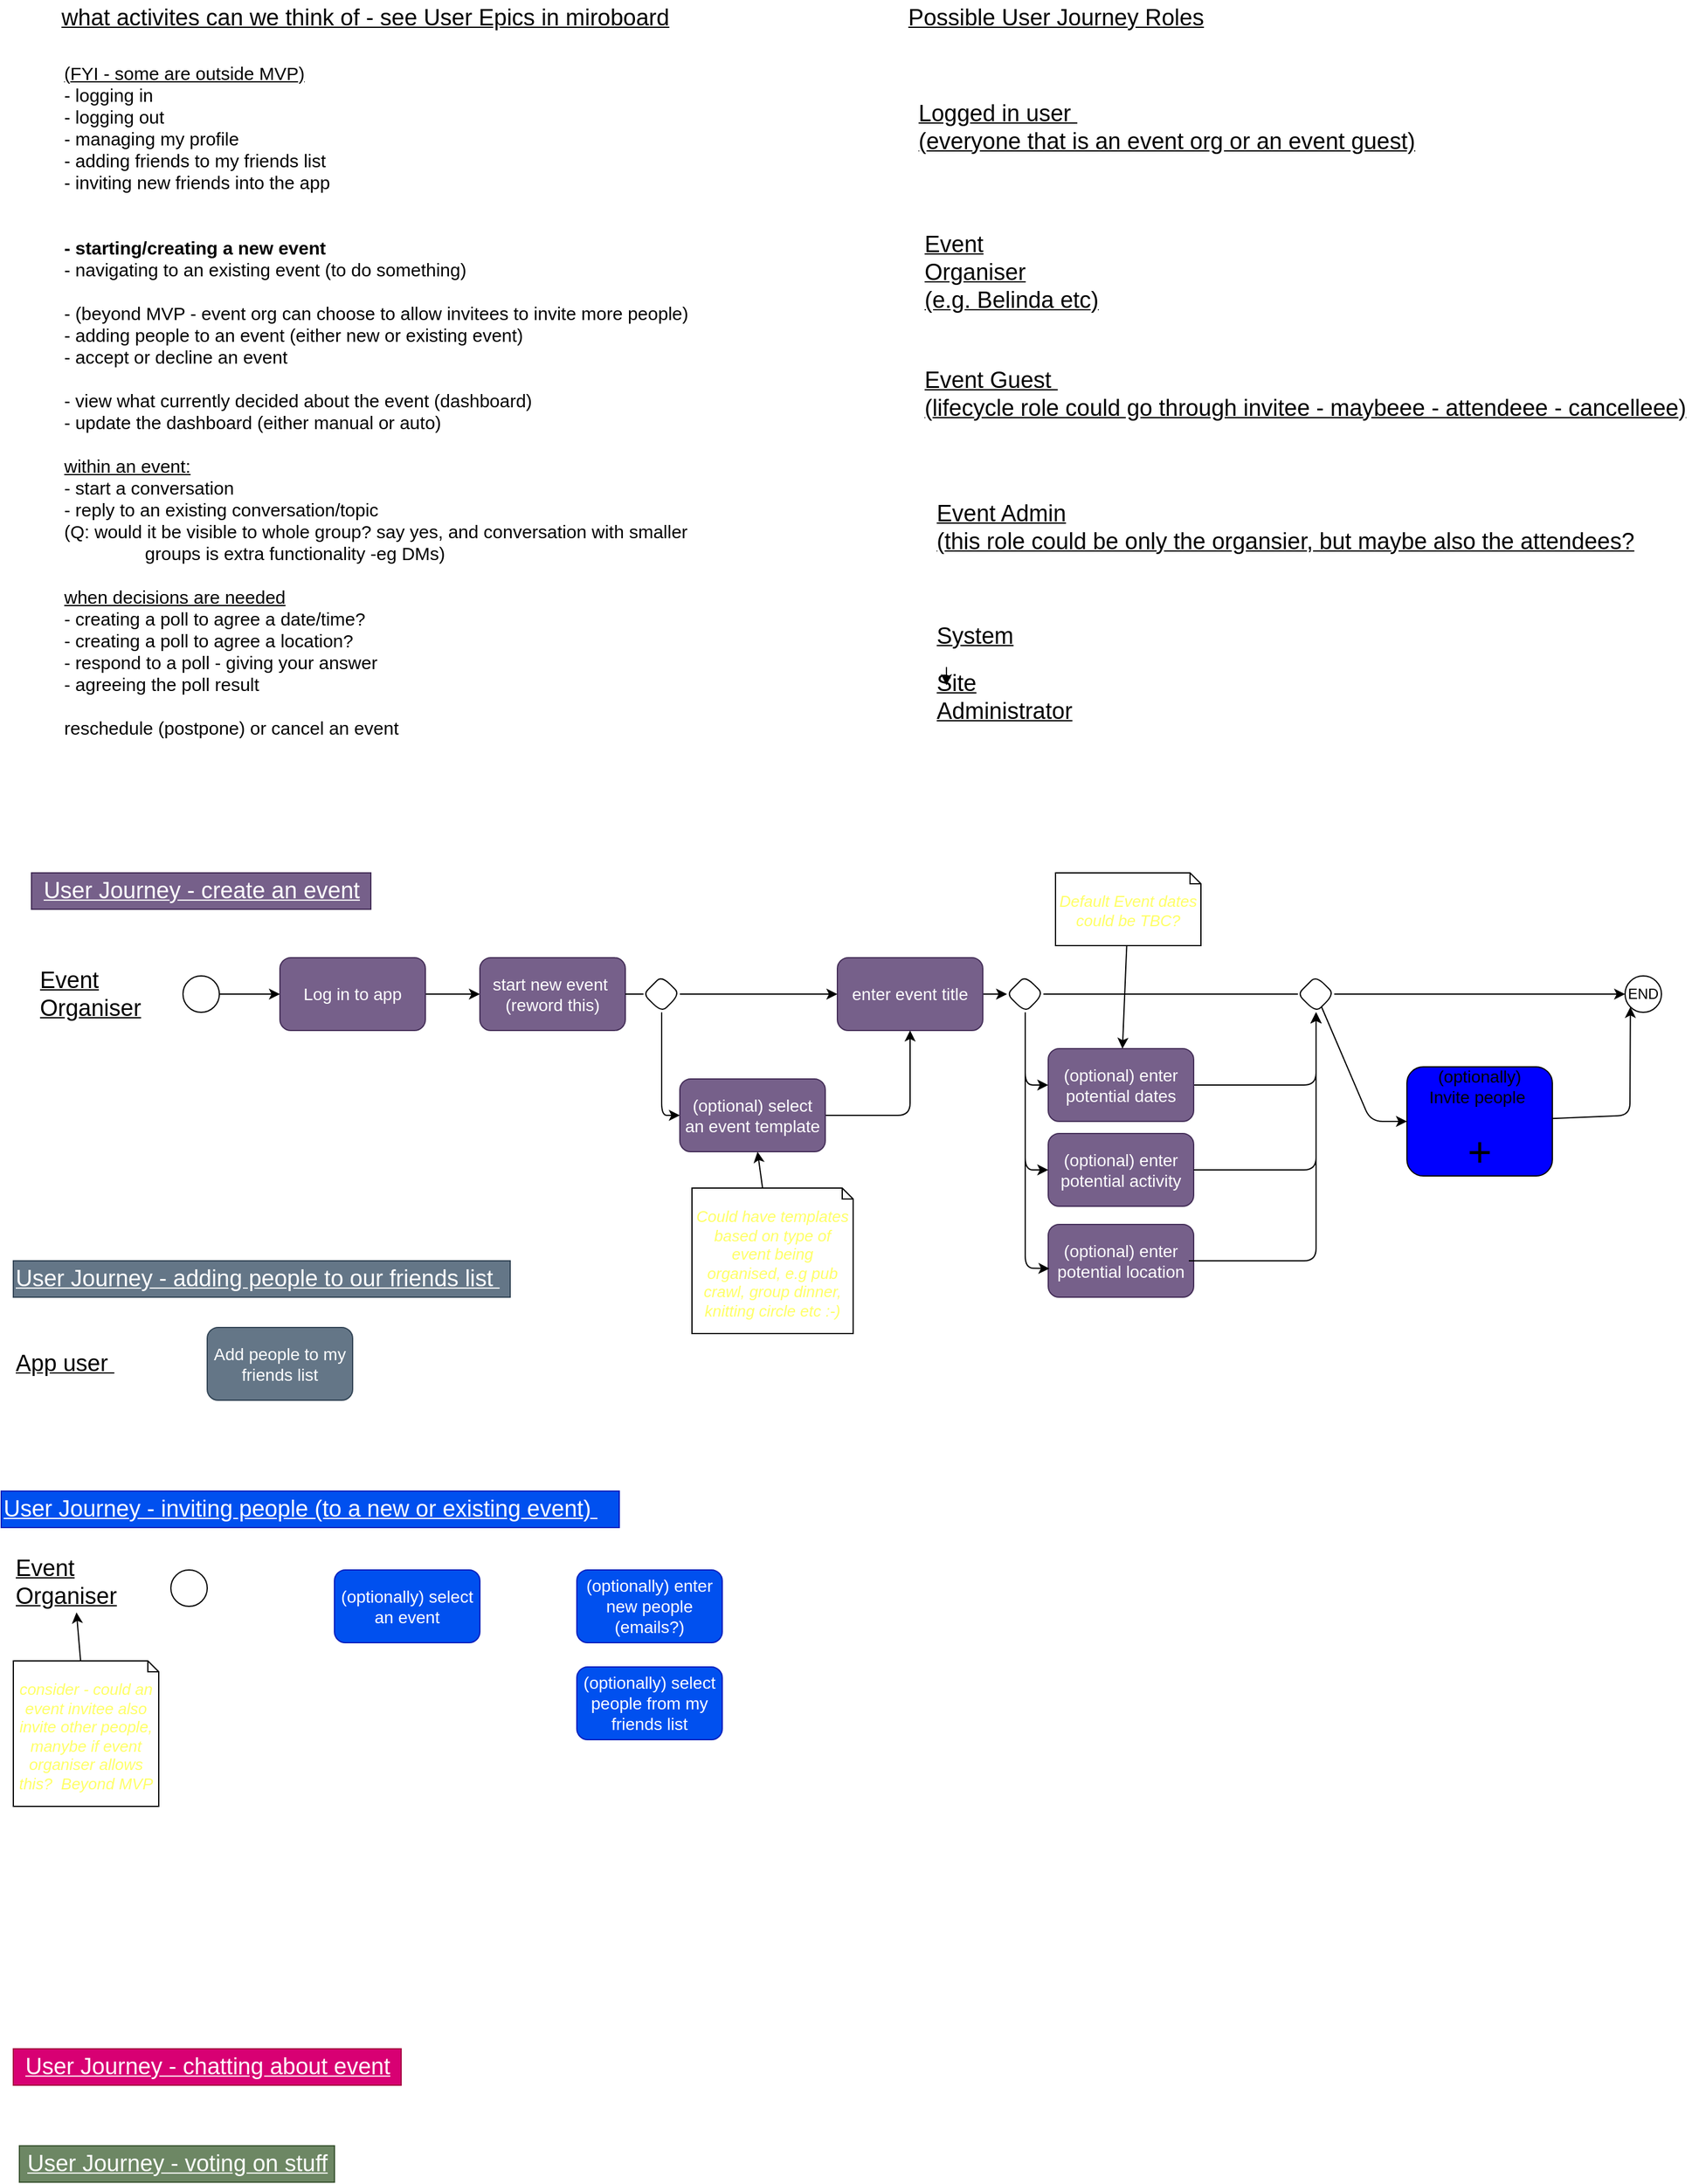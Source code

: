 <mxfile>
    <diagram id="yxrgfrVKO03SnxysbyA-" name="Page-1">
        <mxGraphModel dx="1216" dy="2043" grid="1" gridSize="10" guides="1" tooltips="1" connect="1" arrows="1" fold="1" page="1" pageScale="1" pageWidth="1654" pageHeight="1169" math="0" shadow="0">
            <root>
                <mxCell id="0"/>
                <mxCell id="1" parent="0"/>
                <mxCell id="26" style="edgeStyle=none;html=1;fontSize=14;fontColor=#FFFF66;" edge="1" parent="1" source="2" target="16">
                    <mxGeometry relative="1" as="geometry"/>
                </mxCell>
                <mxCell id="2" value="Log in to app" style="whiteSpace=wrap;html=1;rounded=1;fontSize=14;fillColor=#76608a;fontColor=#ffffff;strokeColor=#432D57;" vertex="1" parent="1">
                    <mxGeometry x="230" y="80" width="120" height="60" as="geometry"/>
                </mxCell>
                <mxCell id="25" style="edgeStyle=none;html=1;fontSize=14;fontColor=#FFFF66;" edge="1" parent="1" source="3" target="2">
                    <mxGeometry relative="1" as="geometry"/>
                </mxCell>
                <mxCell id="3" value="" style="ellipse;whiteSpace=wrap;html=1;rounded=1;" vertex="1" parent="1">
                    <mxGeometry x="150" y="95" width="30" height="30" as="geometry"/>
                </mxCell>
                <mxCell id="8" value="User Journey - create an event" style="text;html=1;align=center;verticalAlign=middle;resizable=0;points=[];autosize=1;strokeColor=#432D57;fillColor=#76608a;fontSize=19;fontStyle=4;fontColor=#ffffff;" vertex="1" parent="1">
                    <mxGeometry x="25" y="10" width="280" height="30" as="geometry"/>
                </mxCell>
                <mxCell id="9" value="Event &lt;br&gt;Organiser &lt;br&gt;(e.g. Belinda etc)" style="text;html=1;align=left;verticalAlign=middle;resizable=0;points=[];autosize=1;strokeColor=none;fillColor=none;fontSize=19;fontStyle=4" vertex="1" parent="1">
                    <mxGeometry x="760" y="-520" width="160" height="70" as="geometry"/>
                </mxCell>
                <mxCell id="10" value="Event Guest&amp;nbsp;&lt;br&gt;(lifecycle role could go through invitee - maybeee - attendeee - cancelleee)" style="text;html=1;align=left;verticalAlign=middle;resizable=0;points=[];autosize=1;strokeColor=none;fillColor=none;fontSize=19;fontStyle=4" vertex="1" parent="1">
                    <mxGeometry x="760" y="-410" width="640" height="50" as="geometry"/>
                </mxCell>
                <mxCell id="11" value="System" style="text;html=1;align=left;verticalAlign=middle;resizable=0;points=[];autosize=1;strokeColor=none;fillColor=none;fontSize=19;fontStyle=4" vertex="1" parent="1">
                    <mxGeometry x="770" y="-200" width="80" height="30" as="geometry"/>
                </mxCell>
                <mxCell id="12" value="Site &lt;br&gt;Administrator" style="text;html=1;align=left;verticalAlign=middle;resizable=0;points=[];autosize=1;strokeColor=none;fillColor=none;fontSize=19;fontStyle=4" vertex="1" parent="1">
                    <mxGeometry x="770" y="-160" width="130" height="50" as="geometry"/>
                </mxCell>
                <mxCell id="13" value="&lt;u&gt;(FYI - some are outside MVP)&lt;br&gt;&lt;/u&gt;- logging in&lt;br&gt;- logging out&lt;br&gt;- managing my profile&lt;br&gt;- adding friends to my friends list&lt;br&gt;- inviting new friends into the app&lt;br&gt;&lt;br&gt;&lt;br&gt;&lt;b&gt;- starting/creating a new event&lt;br&gt;&lt;/b&gt;- navigating to an existing event (to do something)&lt;br&gt;&lt;br&gt;- (beyond MVP - event org can choose to allow invitees to invite more people)&lt;br&gt;- adding people to an event (either new or existing event)&lt;br&gt;- accept or decline an event&amp;nbsp;&lt;br&gt;&lt;br&gt;- view what currently decided about the event (dashboard)&lt;br&gt;- update the dashboard (either manual or auto)&lt;br&gt;&lt;u&gt;&lt;br&gt;within an event:&lt;/u&gt;&lt;br&gt;- start a conversation&lt;br&gt;- reply to an existing conversation/topic&lt;br&gt;(Q: would it be visible to whole group? say yes, and conversation with smaller&lt;br&gt;&amp;nbsp; &amp;nbsp; &amp;nbsp; &amp;nbsp; &amp;nbsp; &amp;nbsp; &amp;nbsp; &amp;nbsp; groups is extra functionality -eg DMs)&lt;br&gt;&lt;br&gt;&lt;u&gt;when decisions are needed&lt;/u&gt;&lt;br&gt;- creating a poll to agree a date/time?&lt;br&gt;- creating a poll to agree a location?&lt;br&gt;- respond to a poll - giving your answer&lt;br&gt;- agreeing the poll result&lt;br&gt;&lt;br&gt;reschedule (postpone) or cancel an event" style="text;html=1;align=left;verticalAlign=middle;resizable=0;points=[];autosize=1;strokeColor=none;fillColor=none;fontSize=15;fontStyle=0" vertex="1" parent="1">
                    <mxGeometry x="50" y="-655" width="530" height="550" as="geometry"/>
                </mxCell>
                <mxCell id="38" style="edgeStyle=none;html=1;entryX=0;entryY=0.5;entryDx=0;entryDy=0;fontSize=14;fontColor=#FFFF66;" edge="1" parent="1" source="14" target="33">
                    <mxGeometry relative="1" as="geometry"/>
                </mxCell>
                <mxCell id="14" value="enter event title" style="whiteSpace=wrap;html=1;rounded=1;fontSize=14;fillColor=#76608a;fontColor=#ffffff;strokeColor=#432D57;" vertex="1" parent="1">
                    <mxGeometry x="690" y="80" width="120" height="60" as="geometry"/>
                </mxCell>
                <mxCell id="28" style="edgeStyle=none;html=1;entryX=0.5;entryY=1;entryDx=0;entryDy=0;fontSize=14;fontColor=#FFFF66;" edge="1" parent="1" source="15" target="14">
                    <mxGeometry relative="1" as="geometry">
                        <Array as="points">
                            <mxPoint x="750" y="210"/>
                        </Array>
                    </mxGeometry>
                </mxCell>
                <mxCell id="15" value="(optional) select an event template" style="whiteSpace=wrap;html=1;rounded=1;fontSize=14;fillColor=#76608a;fontColor=#ffffff;strokeColor=#432D57;" vertex="1" parent="1">
                    <mxGeometry x="560" y="180" width="120" height="60" as="geometry"/>
                </mxCell>
                <mxCell id="27" style="edgeStyle=none;html=1;fontSize=14;fontColor=#FFFF66;exitX=0.5;exitY=1;exitDx=0;exitDy=0;" edge="1" parent="1" source="4" target="15">
                    <mxGeometry relative="1" as="geometry">
                        <Array as="points">
                            <mxPoint x="545" y="210"/>
                        </Array>
                    </mxGeometry>
                </mxCell>
                <mxCell id="29" style="edgeStyle=none;html=1;fontSize=14;fontColor=#FFFF66;startArrow=none;" edge="1" parent="1" source="4" target="14">
                    <mxGeometry relative="1" as="geometry"/>
                </mxCell>
                <mxCell id="16" value="start new event&amp;nbsp; (reword this)" style="whiteSpace=wrap;html=1;rounded=1;fontSize=14;fillColor=#76608a;fontColor=#ffffff;strokeColor=#432D57;" vertex="1" parent="1">
                    <mxGeometry x="395" y="80" width="120" height="60" as="geometry"/>
                </mxCell>
                <mxCell id="35" style="edgeStyle=none;html=1;entryX=0.5;entryY=1;entryDx=0;entryDy=0;fontSize=14;fontColor=#FFFF66;" edge="1" parent="1" source="17">
                    <mxGeometry relative="1" as="geometry">
                        <mxPoint x="1085" y="125" as="targetPoint"/>
                        <Array as="points">
                            <mxPoint x="1085" y="185"/>
                        </Array>
                    </mxGeometry>
                </mxCell>
                <mxCell id="17" value="(optional) enter potential dates" style="whiteSpace=wrap;html=1;rounded=1;fontSize=14;fillColor=#76608a;fontColor=#ffffff;strokeColor=#432D57;" vertex="1" parent="1">
                    <mxGeometry x="864" y="155" width="120" height="60" as="geometry"/>
                </mxCell>
                <mxCell id="19" style="edgeStyle=none;html=1;fontSize=15;fontColor=#0000FF;" edge="1" parent="1">
                    <mxGeometry relative="1" as="geometry">
                        <mxPoint x="780" y="-159.75" as="sourcePoint"/>
                        <mxPoint x="780" y="-144.75" as="targetPoint"/>
                    </mxGeometry>
                </mxCell>
                <mxCell id="72" style="edgeStyle=none;html=1;fontSize=34;fontColor=#FFFF66;" edge="1" parent="1" source="20" target="17">
                    <mxGeometry relative="1" as="geometry"/>
                </mxCell>
                <mxCell id="20" value="Default Event dates could be TBC?" style="shape=note2;boundedLbl=1;whiteSpace=wrap;html=1;size=9;verticalAlign=top;align=center;rounded=1;fontSize=13;fontColor=#FFFF66;fontStyle=2" vertex="1" parent="1">
                    <mxGeometry x="870" y="10" width="120" height="60" as="geometry"/>
                </mxCell>
                <mxCell id="21" value="(optional) enter potential activity" style="whiteSpace=wrap;html=1;rounded=1;fontSize=14;fillColor=#76608a;fontColor=#ffffff;strokeColor=#432D57;" vertex="1" parent="1">
                    <mxGeometry x="864" y="225" width="120" height="60" as="geometry"/>
                </mxCell>
                <mxCell id="22" value="(optional) enter potential location" style="whiteSpace=wrap;html=1;rounded=1;fontSize=14;fillColor=#76608a;fontColor=#ffffff;strokeColor=#432D57;" vertex="1" parent="1">
                    <mxGeometry x="864" y="300" width="120" height="60" as="geometry"/>
                </mxCell>
                <mxCell id="71" style="edgeStyle=none;html=1;fontSize=34;fontColor=#FFFF66;" edge="1" parent="1" source="23" target="15">
                    <mxGeometry relative="1" as="geometry"/>
                </mxCell>
                <mxCell id="23" value="Could have templates based on type of event being organised, e.g pub crawl, group dinner, knitting circle etc :-)" style="shape=note2;boundedLbl=1;whiteSpace=wrap;html=1;size=9;verticalAlign=top;align=center;rounded=1;fontSize=13;fontColor=#FFFF66;fontStyle=2" vertex="1" parent="1">
                    <mxGeometry x="570" y="270" width="133" height="120" as="geometry"/>
                </mxCell>
                <mxCell id="4" value="" style="rhombus;whiteSpace=wrap;html=1;rounded=1;" vertex="1" parent="1">
                    <mxGeometry x="530" y="95" width="30" height="30" as="geometry"/>
                </mxCell>
                <mxCell id="31" value="" style="edgeStyle=none;html=1;fontSize=14;fontColor=#FFFF66;endArrow=none;" edge="1" parent="1" source="16" target="4">
                    <mxGeometry relative="1" as="geometry">
                        <mxPoint x="515" y="110" as="sourcePoint"/>
                        <mxPoint x="695" y="110" as="targetPoint"/>
                    </mxGeometry>
                </mxCell>
                <mxCell id="39" style="edgeStyle=none;html=1;fontSize=14;fontColor=#FFFF66;startArrow=none;" edge="1" parent="1" source="49">
                    <mxGeometry relative="1" as="geometry">
                        <mxPoint x="1070.0" y="110" as="targetPoint"/>
                    </mxGeometry>
                </mxCell>
                <mxCell id="40" style="edgeStyle=none;html=1;entryX=0;entryY=0.5;entryDx=0;entryDy=0;fontSize=14;fontColor=#FFFF66;" edge="1" parent="1" source="33" target="17">
                    <mxGeometry relative="1" as="geometry">
                        <Array as="points">
                            <mxPoint x="845" y="185"/>
                        </Array>
                    </mxGeometry>
                </mxCell>
                <mxCell id="33" value="" style="rhombus;whiteSpace=wrap;html=1;rounded=1;" vertex="1" parent="1">
                    <mxGeometry x="830" y="95" width="30" height="30" as="geometry"/>
                </mxCell>
                <mxCell id="36" style="edgeStyle=none;html=1;entryX=0.5;entryY=1;entryDx=0;entryDy=0;fontSize=14;fontColor=#FFFF66;exitX=1;exitY=0.5;exitDx=0;exitDy=0;" edge="1" parent="1" source="21">
                    <mxGeometry relative="1" as="geometry">
                        <mxPoint x="990" y="200" as="sourcePoint"/>
                        <mxPoint x="1085" y="125" as="targetPoint"/>
                        <Array as="points">
                            <mxPoint x="1085" y="255"/>
                        </Array>
                    </mxGeometry>
                </mxCell>
                <mxCell id="37" style="edgeStyle=none;html=1;entryX=0.5;entryY=1;entryDx=0;entryDy=0;fontSize=14;fontColor=#FFFF66;exitX=1;exitY=0.5;exitDx=0;exitDy=0;" edge="1" parent="1">
                    <mxGeometry relative="1" as="geometry">
                        <mxPoint x="980" y="330.0" as="sourcePoint"/>
                        <mxPoint x="1085" y="125" as="targetPoint"/>
                        <Array as="points">
                            <mxPoint x="1085" y="330"/>
                        </Array>
                    </mxGeometry>
                </mxCell>
                <mxCell id="41" value="Possible User Journey Roles" style="text;html=1;align=center;verticalAlign=middle;resizable=0;points=[];autosize=1;strokeColor=none;fillColor=none;fontSize=19;fontStyle=4" vertex="1" parent="1">
                    <mxGeometry x="740" y="-710" width="260" height="30" as="geometry"/>
                </mxCell>
                <mxCell id="42" value="what activites can we think of - see User Epics in miroboard" style="text;html=1;align=center;verticalAlign=middle;resizable=0;points=[];autosize=1;strokeColor=none;fillColor=none;fontSize=19;fontStyle=4" vertex="1" parent="1">
                    <mxGeometry x="40" y="-710" width="520" height="30" as="geometry"/>
                </mxCell>
                <mxCell id="43" value="Event &lt;br&gt;Organiser" style="text;html=1;align=left;verticalAlign=middle;resizable=0;points=[];autosize=1;strokeColor=none;fillColor=none;fontSize=19;fontStyle=4" vertex="1" parent="1">
                    <mxGeometry x="30" y="85" width="100" height="50" as="geometry"/>
                </mxCell>
                <mxCell id="44" style="edgeStyle=none;html=1;entryX=0;entryY=0.5;entryDx=0;entryDy=0;fontSize=14;fontColor=#FFFF66;exitX=0.5;exitY=1;exitDx=0;exitDy=0;" edge="1" parent="1" source="33">
                    <mxGeometry relative="1" as="geometry">
                        <mxPoint x="845" y="195" as="sourcePoint"/>
                        <mxPoint x="864.0" y="255" as="targetPoint"/>
                        <Array as="points">
                            <mxPoint x="845" y="255"/>
                        </Array>
                    </mxGeometry>
                </mxCell>
                <mxCell id="45" style="edgeStyle=none;html=1;entryX=0.008;entryY=0.607;entryDx=0;entryDy=0;fontSize=14;fontColor=#FFFF66;exitX=0.5;exitY=1;exitDx=0;exitDy=0;entryPerimeter=0;" edge="1" parent="1" source="33" target="22">
                    <mxGeometry relative="1" as="geometry">
                        <mxPoint x="855" y="135" as="sourcePoint"/>
                        <mxPoint x="874.0" y="265" as="targetPoint"/>
                        <Array as="points">
                            <mxPoint x="845" y="336"/>
                        </Array>
                    </mxGeometry>
                </mxCell>
                <mxCell id="46" value="User Journey - chatting about event" style="text;html=1;align=center;verticalAlign=middle;resizable=0;points=[];autosize=1;strokeColor=#A50040;fillColor=#d80073;fontSize=19;fontStyle=4;fontColor=#ffffff;" vertex="1" parent="1">
                    <mxGeometry x="10" y="980" width="320" height="30" as="geometry"/>
                </mxCell>
                <mxCell id="47" value="User Journey - voting on stuff" style="text;html=1;align=center;verticalAlign=middle;resizable=0;points=[];autosize=1;strokeColor=#3A5431;fillColor=#6d8764;fontSize=19;fontStyle=4;fontColor=#ffffff;" vertex="1" parent="1">
                    <mxGeometry x="15" y="1060" width="260" height="30" as="geometry"/>
                </mxCell>
                <mxCell id="48" value="Event Admin &lt;br&gt;(this role could be only the organsier, but maybe also the attendees?" style="text;html=1;align=left;verticalAlign=middle;resizable=0;points=[];autosize=1;strokeColor=none;fillColor=none;fontSize=19;fontStyle=4" vertex="1" parent="1">
                    <mxGeometry x="770" y="-300" width="590" height="50" as="geometry"/>
                </mxCell>
                <mxCell id="53" style="edgeStyle=none;html=1;entryX=0;entryY=0.5;entryDx=0;entryDy=0;fontSize=34;fontColor=#FFFF66;" edge="1" parent="1" source="49" target="52">
                    <mxGeometry relative="1" as="geometry">
                        <Array as="points">
                            <mxPoint x="1130" y="215"/>
                        </Array>
                    </mxGeometry>
                </mxCell>
                <mxCell id="56" style="edgeStyle=none;html=1;entryX=0;entryY=0.5;entryDx=0;entryDy=0;fontSize=34;fontColor=#FFFF66;" edge="1" parent="1" source="49" target="54">
                    <mxGeometry relative="1" as="geometry"/>
                </mxCell>
                <mxCell id="49" value="" style="rhombus;whiteSpace=wrap;html=1;rounded=1;" vertex="1" parent="1">
                    <mxGeometry x="1070" y="95" width="30" height="30" as="geometry"/>
                </mxCell>
                <mxCell id="50" value="" style="edgeStyle=none;html=1;fontSize=14;fontColor=#FFFF66;endArrow=none;" edge="1" parent="1" source="33" target="49">
                    <mxGeometry relative="1" as="geometry">
                        <mxPoint x="860" y="110" as="sourcePoint"/>
                        <mxPoint x="1070.0" y="110" as="targetPoint"/>
                    </mxGeometry>
                </mxCell>
                <mxCell id="51" value="User Journey - inviting people (to a new or existing event)&amp;nbsp;" style="text;html=1;align=left;verticalAlign=middle;resizable=0;points=[];autosize=1;strokeColor=#001DBC;fillColor=#0050ef;fontSize=19;fontStyle=4;fontColor=#ffffff;" vertex="1" parent="1">
                    <mxGeometry y="520" width="510" height="30" as="geometry"/>
                </mxCell>
                <mxCell id="55" style="edgeStyle=none;html=1;entryX=0;entryY=1;entryDx=0;entryDy=0;fontSize=34;fontColor=#FFFF66;" edge="1" parent="1" source="52" target="54">
                    <mxGeometry relative="1" as="geometry">
                        <Array as="points">
                            <mxPoint x="1344" y="210"/>
                        </Array>
                    </mxGeometry>
                </mxCell>
                <mxCell id="52" value="(optionally) &lt;br&gt;Invite people&amp;nbsp;&lt;br&gt;&lt;br&gt;&lt;font style=&quot;font-size: 34px&quot;&gt;+&lt;/font&gt;" style="whiteSpace=wrap;html=1;rounded=1;fontSize=14;fillColor=#0000FF;" vertex="1" parent="1">
                    <mxGeometry x="1160" y="170" width="120" height="90" as="geometry"/>
                </mxCell>
                <mxCell id="54" value="END" style="ellipse;whiteSpace=wrap;html=1;rounded=1;" vertex="1" parent="1">
                    <mxGeometry x="1340" y="95" width="30" height="30" as="geometry"/>
                </mxCell>
                <mxCell id="57" value="Event &lt;br&gt;Organiser" style="text;html=1;align=left;verticalAlign=middle;resizable=0;points=[];autosize=1;strokeColor=none;fillColor=none;fontSize=19;fontStyle=4" vertex="1" parent="1">
                    <mxGeometry x="10" y="570" width="100" height="50" as="geometry"/>
                </mxCell>
                <mxCell id="59" value="(optionally) select people from my friends list" style="whiteSpace=wrap;html=1;rounded=1;fontSize=14;fillColor=#0050ef;fontColor=#ffffff;strokeColor=#001DBC;" vertex="1" parent="1">
                    <mxGeometry x="475" y="665" width="120" height="60" as="geometry"/>
                </mxCell>
                <mxCell id="60" value="(optionally) enter new people (emails?)" style="whiteSpace=wrap;html=1;rounded=1;fontSize=14;fillColor=#0050ef;fontColor=#ffffff;strokeColor=#001DBC;" vertex="1" parent="1">
                    <mxGeometry x="475" y="585" width="120" height="60" as="geometry"/>
                </mxCell>
                <mxCell id="61" value="User Journey - adding people to our friends list&amp;nbsp;" style="text;html=1;align=left;verticalAlign=middle;resizable=0;points=[];autosize=1;strokeColor=#314354;fillColor=#647687;fontSize=19;fontStyle=4;fontColor=#ffffff;" vertex="1" parent="1">
                    <mxGeometry x="10" y="330" width="410" height="30" as="geometry"/>
                </mxCell>
                <mxCell id="62" value="Add people to my friends list" style="whiteSpace=wrap;html=1;rounded=1;fontSize=14;fillColor=#647687;fontColor=#ffffff;strokeColor=#314354;" vertex="1" parent="1">
                    <mxGeometry x="170" y="385" width="120" height="60" as="geometry"/>
                </mxCell>
                <mxCell id="63" value="App user&amp;nbsp;" style="text;html=1;align=left;verticalAlign=middle;resizable=0;points=[];autosize=1;strokeColor=none;fillColor=none;fontSize=19;fontStyle=4" vertex="1" parent="1">
                    <mxGeometry x="10" y="400" width="100" height="30" as="geometry"/>
                </mxCell>
                <mxCell id="64" value="Logged in user&amp;nbsp;&lt;br&gt;(everyone that is an event org or an event guest)" style="text;html=1;align=left;verticalAlign=middle;resizable=0;points=[];autosize=1;strokeColor=none;fillColor=none;fontSize=19;fontStyle=4" vertex="1" parent="1">
                    <mxGeometry x="755" y="-630" width="430" height="50" as="geometry"/>
                </mxCell>
                <mxCell id="66" value="(optionally) select an event" style="whiteSpace=wrap;html=1;rounded=1;fontSize=14;fillColor=#0050ef;fontColor=#ffffff;strokeColor=#001DBC;" vertex="1" parent="1">
                    <mxGeometry x="275" y="585" width="120" height="60" as="geometry"/>
                </mxCell>
                <mxCell id="67" value="" style="ellipse;whiteSpace=wrap;html=1;rounded=1;" vertex="1" parent="1">
                    <mxGeometry x="140" y="585" width="30" height="30" as="geometry"/>
                </mxCell>
                <mxCell id="70" style="edgeStyle=none;html=1;exitX=0;exitY=0;exitDx=55.5;exitDy=0;exitPerimeter=0;fontSize=34;fontColor=#FFFF66;" edge="1" parent="1" source="69" target="57">
                    <mxGeometry relative="1" as="geometry"/>
                </mxCell>
                <mxCell id="69" value="consider - could an event invitee also invite other people, manybe if event organiser allows this?&amp;nbsp; Beyond MVP" style="shape=note2;boundedLbl=1;whiteSpace=wrap;html=1;size=9;verticalAlign=top;align=center;rounded=1;fontSize=13;fontColor=#FFFF66;fontStyle=2" vertex="1" parent="1">
                    <mxGeometry x="10" y="660" width="120" height="120" as="geometry"/>
                </mxCell>
            </root>
        </mxGraphModel>
    </diagram>
</mxfile>